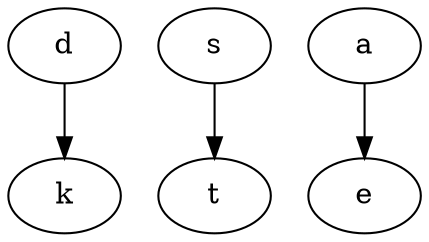 digraph "Base-Graph-Conflict1-dsm" {
	d
	k
	s
	t
	a
	e
	d -> k
	s -> t
	a -> e
	node [fillcolor="#FFFFCC" shape=circle style="rounded,filled"]
}
